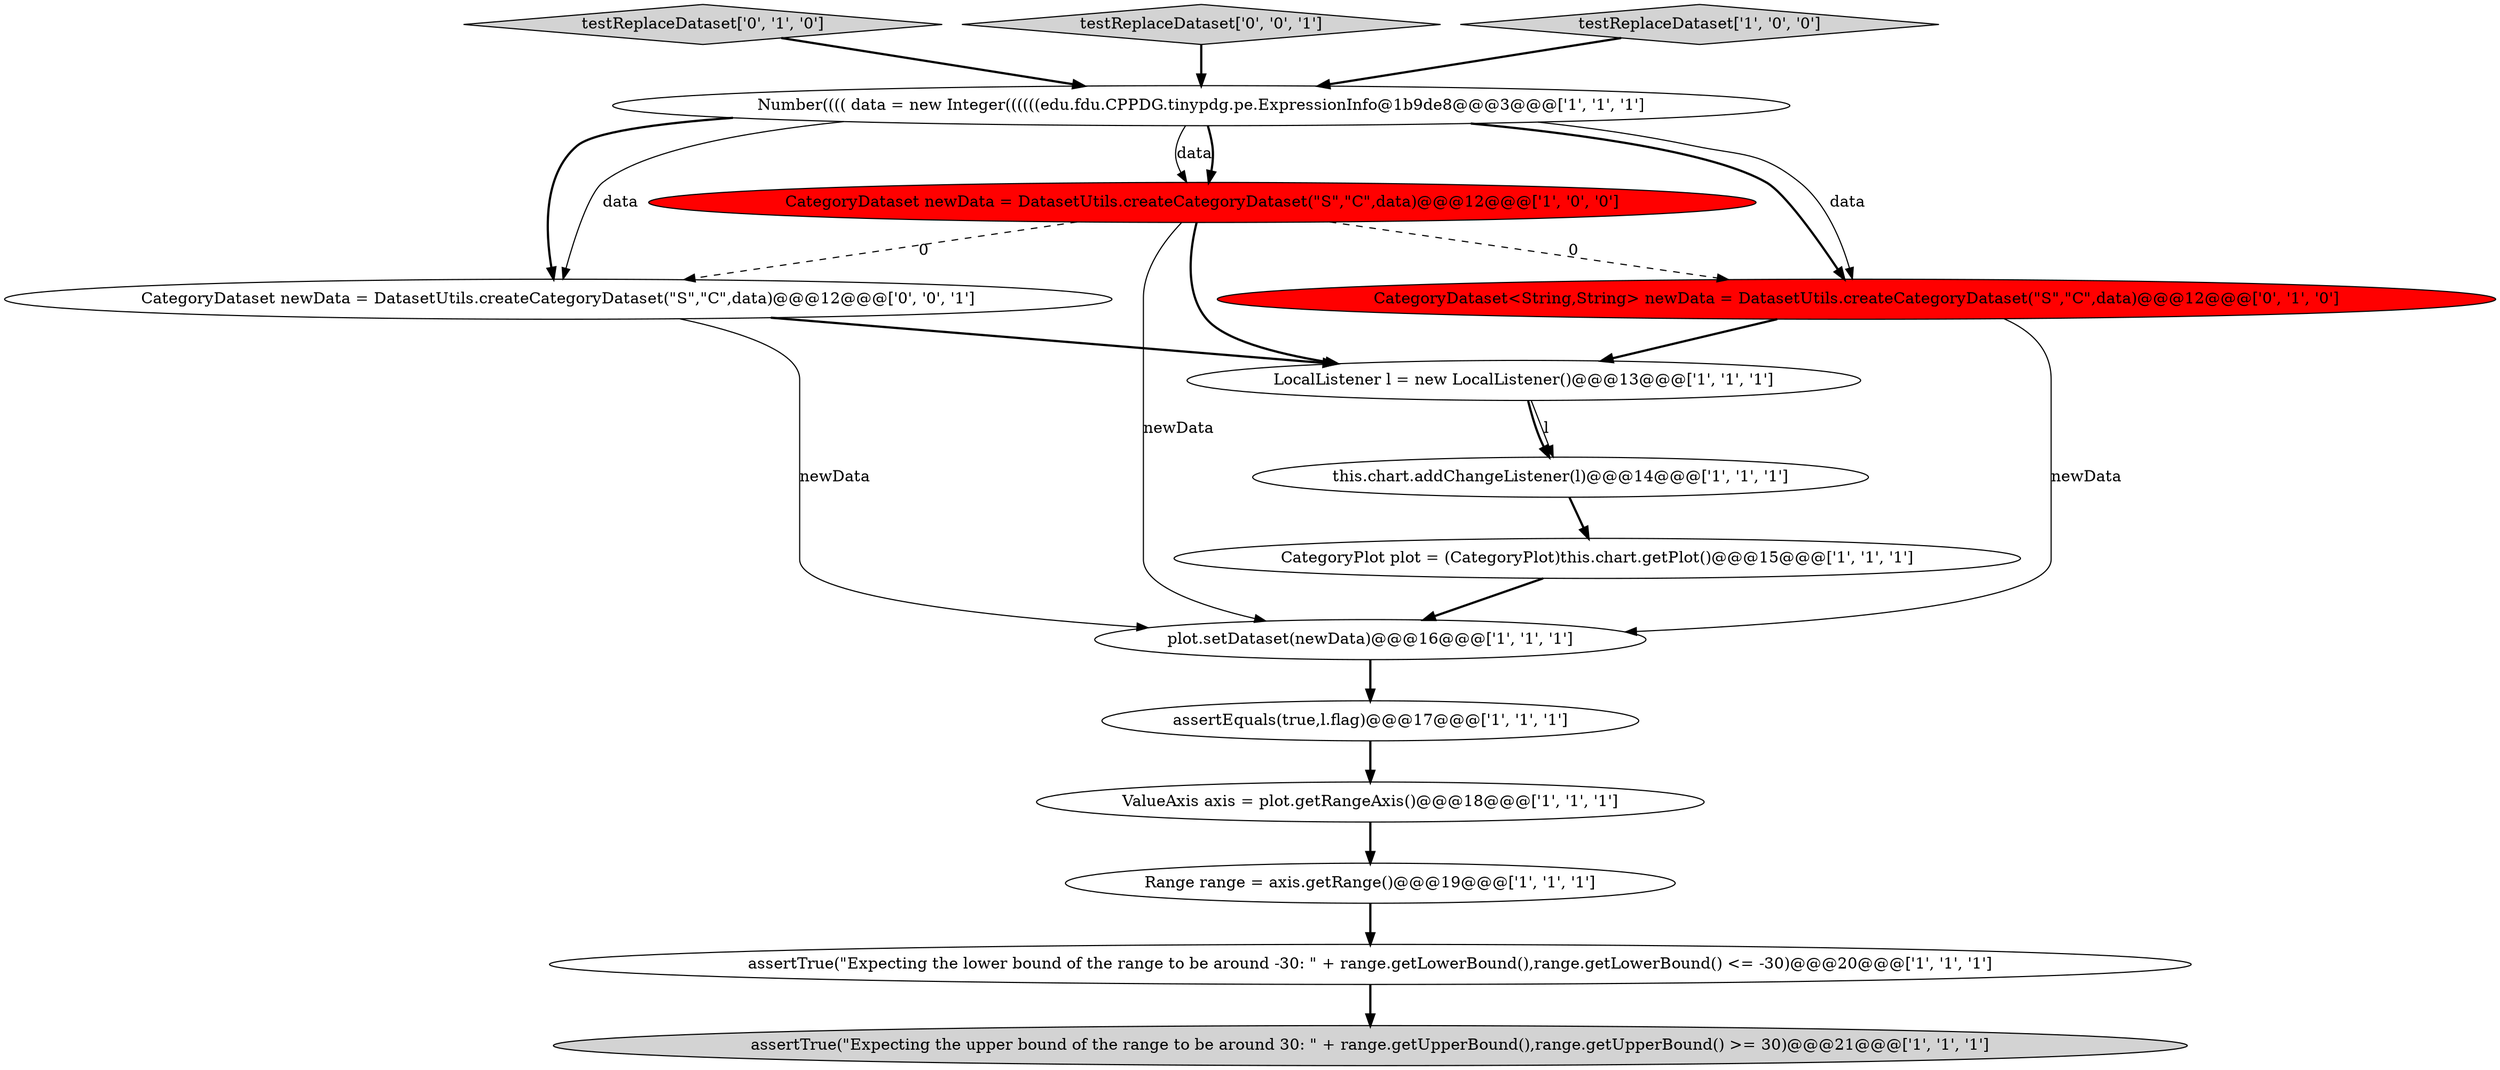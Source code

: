 digraph {
5 [style = filled, label = "CategoryDataset newData = DatasetUtils.createCategoryDataset(\"S\",\"C\",data)@@@12@@@['1', '0', '0']", fillcolor = red, shape = ellipse image = "AAA1AAABBB1BBB"];
3 [style = filled, label = "Range range = axis.getRange()@@@19@@@['1', '1', '1']", fillcolor = white, shape = ellipse image = "AAA0AAABBB1BBB"];
11 [style = filled, label = "this.chart.addChangeListener(l)@@@14@@@['1', '1', '1']", fillcolor = white, shape = ellipse image = "AAA0AAABBB1BBB"];
1 [style = filled, label = "plot.setDataset(newData)@@@16@@@['1', '1', '1']", fillcolor = white, shape = ellipse image = "AAA0AAABBB1BBB"];
15 [style = filled, label = "CategoryDataset newData = DatasetUtils.createCategoryDataset(\"S\",\"C\",data)@@@12@@@['0', '0', '1']", fillcolor = white, shape = ellipse image = "AAA0AAABBB3BBB"];
2 [style = filled, label = "assertEquals(true,l.flag)@@@17@@@['1', '1', '1']", fillcolor = white, shape = ellipse image = "AAA0AAABBB1BBB"];
0 [style = filled, label = "assertTrue(\"Expecting the upper bound of the range to be around 30: \" + range.getUpperBound(),range.getUpperBound() >= 30)@@@21@@@['1', '1', '1']", fillcolor = lightgray, shape = ellipse image = "AAA0AAABBB1BBB"];
13 [style = filled, label = "CategoryDataset<String,String> newData = DatasetUtils.createCategoryDataset(\"S\",\"C\",data)@@@12@@@['0', '1', '0']", fillcolor = red, shape = ellipse image = "AAA1AAABBB2BBB"];
4 [style = filled, label = "Number(((( data = new Integer((((((edu.fdu.CPPDG.tinypdg.pe.ExpressionInfo@1b9de8@@@3@@@['1', '1', '1']", fillcolor = white, shape = ellipse image = "AAA0AAABBB1BBB"];
7 [style = filled, label = "assertTrue(\"Expecting the lower bound of the range to be around -30: \" + range.getLowerBound(),range.getLowerBound() <= -30)@@@20@@@['1', '1', '1']", fillcolor = white, shape = ellipse image = "AAA0AAABBB1BBB"];
12 [style = filled, label = "testReplaceDataset['0', '1', '0']", fillcolor = lightgray, shape = diamond image = "AAA0AAABBB2BBB"];
14 [style = filled, label = "testReplaceDataset['0', '0', '1']", fillcolor = lightgray, shape = diamond image = "AAA0AAABBB3BBB"];
8 [style = filled, label = "testReplaceDataset['1', '0', '0']", fillcolor = lightgray, shape = diamond image = "AAA0AAABBB1BBB"];
9 [style = filled, label = "ValueAxis axis = plot.getRangeAxis()@@@18@@@['1', '1', '1']", fillcolor = white, shape = ellipse image = "AAA0AAABBB1BBB"];
10 [style = filled, label = "CategoryPlot plot = (CategoryPlot)this.chart.getPlot()@@@15@@@['1', '1', '1']", fillcolor = white, shape = ellipse image = "AAA0AAABBB1BBB"];
6 [style = filled, label = "LocalListener l = new LocalListener()@@@13@@@['1', '1', '1']", fillcolor = white, shape = ellipse image = "AAA0AAABBB1BBB"];
5->13 [style = dashed, label="0"];
4->13 [style = bold, label=""];
4->15 [style = bold, label=""];
4->5 [style = solid, label="data"];
7->0 [style = bold, label=""];
15->6 [style = bold, label=""];
2->9 [style = bold, label=""];
4->13 [style = solid, label="data"];
13->1 [style = solid, label="newData"];
15->1 [style = solid, label="newData"];
5->6 [style = bold, label=""];
12->4 [style = bold, label=""];
5->1 [style = solid, label="newData"];
3->7 [style = bold, label=""];
11->10 [style = bold, label=""];
6->11 [style = bold, label=""];
9->3 [style = bold, label=""];
1->2 [style = bold, label=""];
8->4 [style = bold, label=""];
13->6 [style = bold, label=""];
10->1 [style = bold, label=""];
5->15 [style = dashed, label="0"];
4->5 [style = bold, label=""];
4->15 [style = solid, label="data"];
14->4 [style = bold, label=""];
6->11 [style = solid, label="l"];
}
